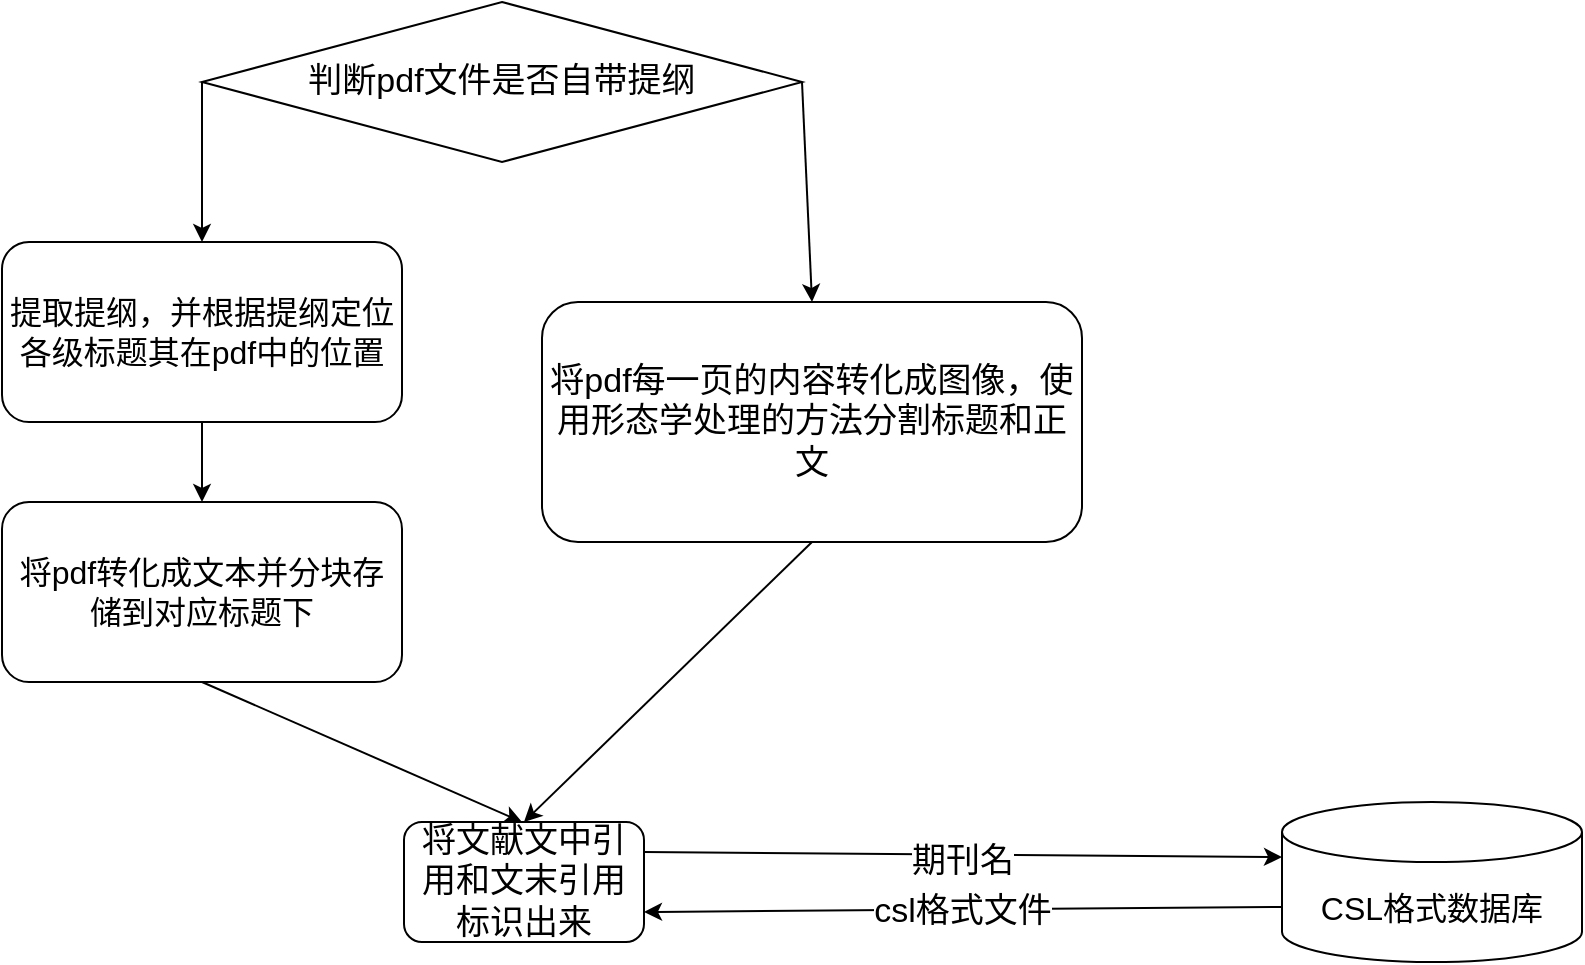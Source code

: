 <mxfile>
    <diagram id="e1fU0uyioNqraYVT09Na" name="第 1 页">
        <mxGraphModel dx="2213" dy="980" grid="1" gridSize="10" guides="1" tooltips="1" connect="1" arrows="1" fold="1" page="1" pageScale="1" pageWidth="827" pageHeight="1169" math="0" shadow="0">
            <root>
                <mxCell id="0"/>
                <mxCell id="1" parent="0"/>
                <mxCell id="2" style="edgeStyle=none;html=1;exitX=0;exitY=0.5;exitDx=0;exitDy=0;entryX=0.5;entryY=0;entryDx=0;entryDy=0;fontSize=17;" edge="1" parent="1" source="4" target="6">
                    <mxGeometry relative="1" as="geometry"/>
                </mxCell>
                <mxCell id="3" style="edgeStyle=none;html=1;exitX=1;exitY=0.5;exitDx=0;exitDy=0;entryX=0.5;entryY=0;entryDx=0;entryDy=0;fontSize=17;" edge="1" parent="1" source="4" target="10">
                    <mxGeometry relative="1" as="geometry"/>
                </mxCell>
                <mxCell id="4" value="判断pdf文件是否自带提纲" style="rhombus;whiteSpace=wrap;html=1;fontSize=17;" vertex="1" parent="1">
                    <mxGeometry x="950" y="260" width="300" height="80" as="geometry"/>
                </mxCell>
                <mxCell id="5" style="edgeStyle=none;html=1;exitX=0.5;exitY=1;exitDx=0;exitDy=0;entryX=0.5;entryY=0;entryDx=0;entryDy=0;fontSize=17;" edge="1" parent="1" source="6" target="8">
                    <mxGeometry relative="1" as="geometry"/>
                </mxCell>
                <mxCell id="6" value="&lt;font style=&quot;font-size: 16px;&quot;&gt;提取提纲，并根据提纲定位各级标题其在pdf中的位置&lt;/font&gt;" style="rounded=1;whiteSpace=wrap;html=1;" vertex="1" parent="1">
                    <mxGeometry x="850" y="380" width="200" height="90" as="geometry"/>
                </mxCell>
                <mxCell id="7" style="edgeStyle=none;html=1;exitX=0.5;exitY=1;exitDx=0;exitDy=0;fontSize=17;" edge="1" parent="1" source="8">
                    <mxGeometry relative="1" as="geometry">
                        <mxPoint x="1110" y="670" as="targetPoint"/>
                    </mxGeometry>
                </mxCell>
                <mxCell id="8" value="&lt;font style=&quot;font-size: 16px;&quot;&gt;将pdf转化成文本并分块存储到对应标题下&lt;/font&gt;" style="rounded=1;whiteSpace=wrap;html=1;" vertex="1" parent="1">
                    <mxGeometry x="850" y="510" width="200" height="90" as="geometry"/>
                </mxCell>
                <mxCell id="9" style="edgeStyle=none;html=1;exitX=0.5;exitY=1;exitDx=0;exitDy=0;entryX=0.5;entryY=0;entryDx=0;entryDy=0;fontSize=17;" edge="1" parent="1" source="10" target="13">
                    <mxGeometry relative="1" as="geometry"/>
                </mxCell>
                <mxCell id="10" value="将pdf每一页的内容转化成图像，使用形态学处理的方法分割标题和正文" style="rounded=1;whiteSpace=wrap;html=1;fontSize=17;" vertex="1" parent="1">
                    <mxGeometry x="1120" y="410" width="270" height="120" as="geometry"/>
                </mxCell>
                <mxCell id="11" style="edgeStyle=none;html=1;exitX=1;exitY=0.25;exitDx=0;exitDy=0;entryX=0;entryY=0;entryDx=0;entryDy=27.5;entryPerimeter=0;fontSize=17;" edge="1" parent="1" source="13" target="16">
                    <mxGeometry relative="1" as="geometry"/>
                </mxCell>
                <mxCell id="12" value="期刊名" style="edgeLabel;html=1;align=center;verticalAlign=middle;resizable=0;points=[];fontSize=17;" vertex="1" connectable="0" parent="11">
                    <mxGeometry x="0.329" y="-3" relative="1" as="geometry">
                        <mxPoint x="-53" as="offset"/>
                    </mxGeometry>
                </mxCell>
                <mxCell id="13" value="将文献文中引用和文末引用标识出来" style="rounded=1;whiteSpace=wrap;html=1;fontSize=17;" vertex="1" parent="1">
                    <mxGeometry x="1051" y="670" width="120" height="60" as="geometry"/>
                </mxCell>
                <mxCell id="14" style="edgeStyle=none;html=1;exitX=0;exitY=0;exitDx=0;exitDy=52.5;exitPerimeter=0;entryX=1;entryY=0.75;entryDx=0;entryDy=0;fontSize=17;" edge="1" parent="1" source="16" target="13">
                    <mxGeometry relative="1" as="geometry"/>
                </mxCell>
                <mxCell id="15" value="csl格式文件" style="edgeLabel;html=1;align=center;verticalAlign=middle;resizable=0;points=[];fontSize=17;" vertex="1" connectable="0" parent="14">
                    <mxGeometry x="-0.455" y="1" relative="1" as="geometry">
                        <mxPoint x="-73" y="1" as="offset"/>
                    </mxGeometry>
                </mxCell>
                <mxCell id="16" value="&lt;span style=&quot;font-size: 16px;&quot;&gt;CSL格式数据库&lt;/span&gt;" style="shape=cylinder3;whiteSpace=wrap;html=1;boundedLbl=1;backgroundOutline=1;size=15;" vertex="1" parent="1">
                    <mxGeometry x="1490" y="660" width="150" height="80" as="geometry"/>
                </mxCell>
            </root>
        </mxGraphModel>
    </diagram>
</mxfile>
